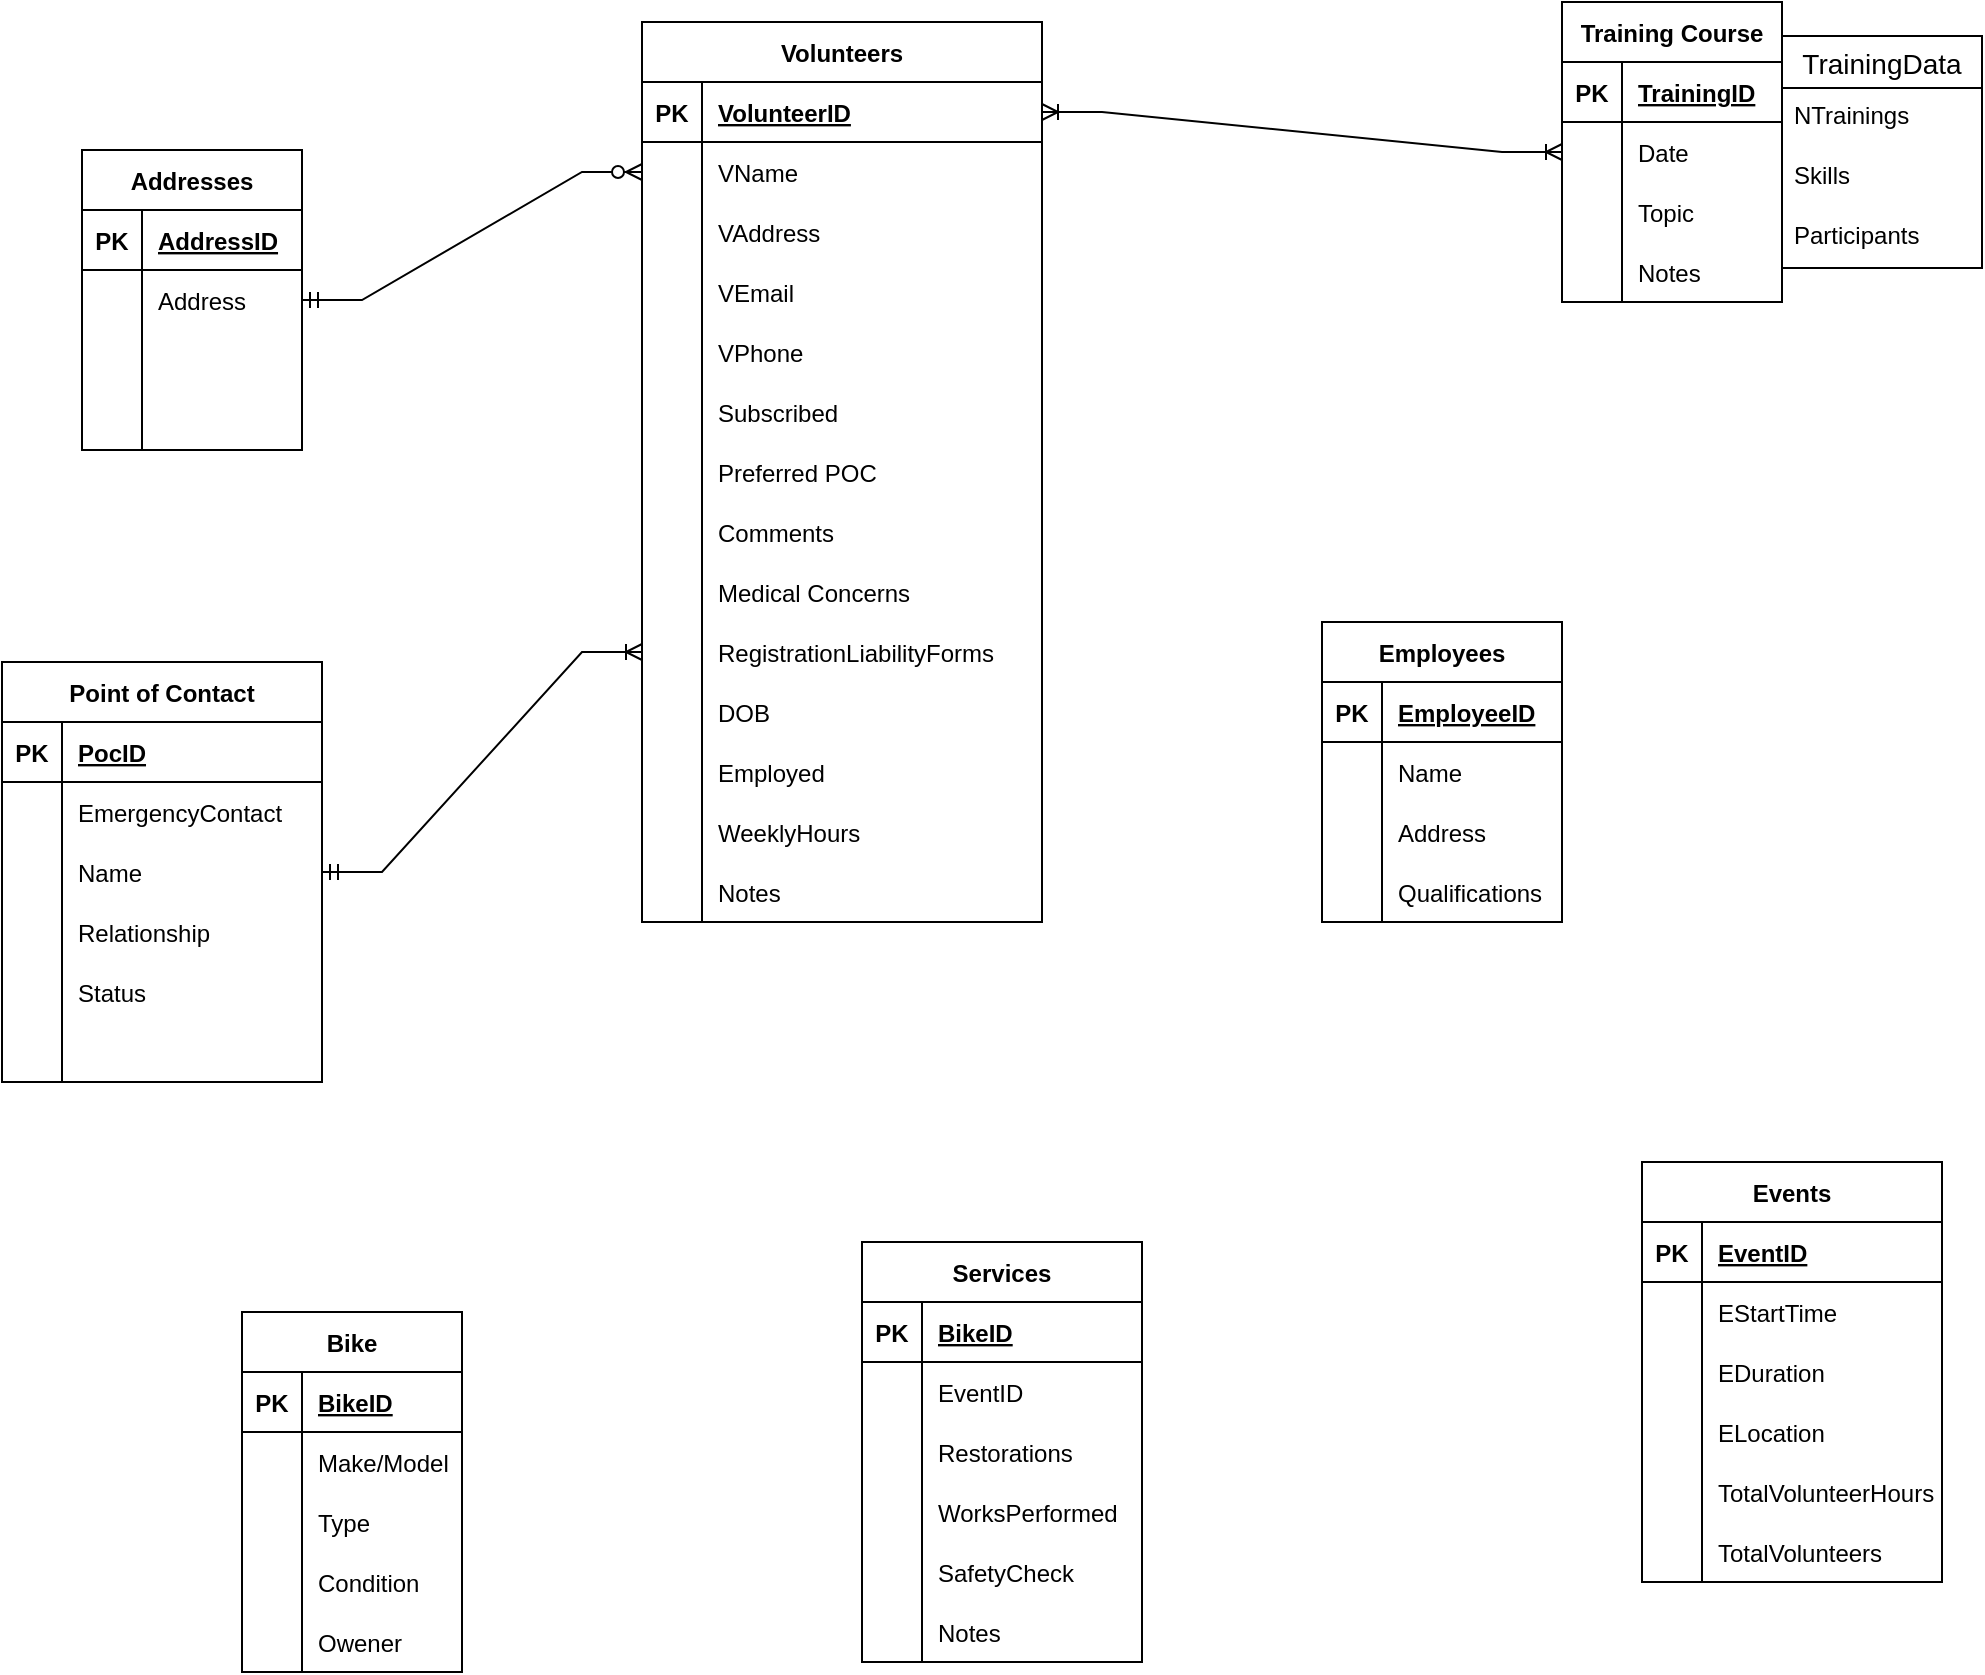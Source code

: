 <mxfile version="20.5.1" type="github">
  <diagram id="R2lEEEUBdFMjLlhIrx00" name="Page-1">
    <mxGraphModel dx="2814" dy="896" grid="1" gridSize="10" guides="1" tooltips="1" connect="1" arrows="1" fold="1" page="1" pageScale="1" pageWidth="850" pageHeight="1100" math="0" shadow="0" extFonts="Permanent Marker^https://fonts.googleapis.com/css?family=Permanent+Marker">
      <root>
        <mxCell id="0" />
        <mxCell id="1" parent="0" />
        <mxCell id="sdIu-sxOdDXUq9olR3zV-1" value="Volunteers" style="shape=table;startSize=30;container=1;collapsible=1;childLayout=tableLayout;fixedRows=1;rowLines=0;fontStyle=1;align=center;resizeLast=1;" vertex="1" parent="1">
          <mxGeometry x="-590" y="110" width="200" height="450" as="geometry" />
        </mxCell>
        <mxCell id="sdIu-sxOdDXUq9olR3zV-2" value="" style="shape=tableRow;horizontal=0;startSize=0;swimlaneHead=0;swimlaneBody=0;fillColor=none;collapsible=0;dropTarget=0;points=[[0,0.5],[1,0.5]];portConstraint=eastwest;top=0;left=0;right=0;bottom=1;" vertex="1" parent="sdIu-sxOdDXUq9olR3zV-1">
          <mxGeometry y="30" width="200" height="30" as="geometry" />
        </mxCell>
        <mxCell id="sdIu-sxOdDXUq9olR3zV-3" value="PK" style="shape=partialRectangle;connectable=0;fillColor=none;top=0;left=0;bottom=0;right=0;fontStyle=1;overflow=hidden;" vertex="1" parent="sdIu-sxOdDXUq9olR3zV-2">
          <mxGeometry width="30" height="30" as="geometry">
            <mxRectangle width="30" height="30" as="alternateBounds" />
          </mxGeometry>
        </mxCell>
        <mxCell id="sdIu-sxOdDXUq9olR3zV-4" value="VolunteerID" style="shape=partialRectangle;connectable=0;fillColor=none;top=0;left=0;bottom=0;right=0;align=left;spacingLeft=6;fontStyle=5;overflow=hidden;" vertex="1" parent="sdIu-sxOdDXUq9olR3zV-2">
          <mxGeometry x="30" width="170" height="30" as="geometry">
            <mxRectangle width="170" height="30" as="alternateBounds" />
          </mxGeometry>
        </mxCell>
        <mxCell id="sdIu-sxOdDXUq9olR3zV-5" value="" style="shape=tableRow;horizontal=0;startSize=0;swimlaneHead=0;swimlaneBody=0;fillColor=none;collapsible=0;dropTarget=0;points=[[0,0.5],[1,0.5]];portConstraint=eastwest;top=0;left=0;right=0;bottom=0;" vertex="1" parent="sdIu-sxOdDXUq9olR3zV-1">
          <mxGeometry y="60" width="200" height="30" as="geometry" />
        </mxCell>
        <mxCell id="sdIu-sxOdDXUq9olR3zV-6" value="" style="shape=partialRectangle;connectable=0;fillColor=none;top=0;left=0;bottom=0;right=0;editable=1;overflow=hidden;" vertex="1" parent="sdIu-sxOdDXUq9olR3zV-5">
          <mxGeometry width="30" height="30" as="geometry">
            <mxRectangle width="30" height="30" as="alternateBounds" />
          </mxGeometry>
        </mxCell>
        <mxCell id="sdIu-sxOdDXUq9olR3zV-7" value="VName" style="shape=partialRectangle;connectable=0;fillColor=none;top=0;left=0;bottom=0;right=0;align=left;spacingLeft=6;overflow=hidden;" vertex="1" parent="sdIu-sxOdDXUq9olR3zV-5">
          <mxGeometry x="30" width="170" height="30" as="geometry">
            <mxRectangle width="170" height="30" as="alternateBounds" />
          </mxGeometry>
        </mxCell>
        <mxCell id="sdIu-sxOdDXUq9olR3zV-8" value="" style="shape=tableRow;horizontal=0;startSize=0;swimlaneHead=0;swimlaneBody=0;fillColor=none;collapsible=0;dropTarget=0;points=[[0,0.5],[1,0.5]];portConstraint=eastwest;top=0;left=0;right=0;bottom=0;" vertex="1" parent="sdIu-sxOdDXUq9olR3zV-1">
          <mxGeometry y="90" width="200" height="30" as="geometry" />
        </mxCell>
        <mxCell id="sdIu-sxOdDXUq9olR3zV-9" value="" style="shape=partialRectangle;connectable=0;fillColor=none;top=0;left=0;bottom=0;right=0;editable=1;overflow=hidden;" vertex="1" parent="sdIu-sxOdDXUq9olR3zV-8">
          <mxGeometry width="30" height="30" as="geometry">
            <mxRectangle width="30" height="30" as="alternateBounds" />
          </mxGeometry>
        </mxCell>
        <mxCell id="sdIu-sxOdDXUq9olR3zV-10" value="VAddress" style="shape=partialRectangle;connectable=0;fillColor=none;top=0;left=0;bottom=0;right=0;align=left;spacingLeft=6;overflow=hidden;" vertex="1" parent="sdIu-sxOdDXUq9olR3zV-8">
          <mxGeometry x="30" width="170" height="30" as="geometry">
            <mxRectangle width="170" height="30" as="alternateBounds" />
          </mxGeometry>
        </mxCell>
        <mxCell id="sdIu-sxOdDXUq9olR3zV-11" value="" style="shape=tableRow;horizontal=0;startSize=0;swimlaneHead=0;swimlaneBody=0;fillColor=none;collapsible=0;dropTarget=0;points=[[0,0.5],[1,0.5]];portConstraint=eastwest;top=0;left=0;right=0;bottom=0;" vertex="1" parent="sdIu-sxOdDXUq9olR3zV-1">
          <mxGeometry y="120" width="200" height="30" as="geometry" />
        </mxCell>
        <mxCell id="sdIu-sxOdDXUq9olR3zV-12" value="" style="shape=partialRectangle;connectable=0;fillColor=none;top=0;left=0;bottom=0;right=0;editable=1;overflow=hidden;" vertex="1" parent="sdIu-sxOdDXUq9olR3zV-11">
          <mxGeometry width="30" height="30" as="geometry">
            <mxRectangle width="30" height="30" as="alternateBounds" />
          </mxGeometry>
        </mxCell>
        <mxCell id="sdIu-sxOdDXUq9olR3zV-13" value="VEmail" style="shape=partialRectangle;connectable=0;fillColor=none;top=0;left=0;bottom=0;right=0;align=left;spacingLeft=6;overflow=hidden;" vertex="1" parent="sdIu-sxOdDXUq9olR3zV-11">
          <mxGeometry x="30" width="170" height="30" as="geometry">
            <mxRectangle width="170" height="30" as="alternateBounds" />
          </mxGeometry>
        </mxCell>
        <mxCell id="sdIu-sxOdDXUq9olR3zV-14" value="" style="shape=tableRow;horizontal=0;startSize=0;swimlaneHead=0;swimlaneBody=0;fillColor=none;collapsible=0;dropTarget=0;points=[[0,0.5],[1,0.5]];portConstraint=eastwest;top=0;left=0;right=0;bottom=0;" vertex="1" parent="sdIu-sxOdDXUq9olR3zV-1">
          <mxGeometry y="150" width="200" height="30" as="geometry" />
        </mxCell>
        <mxCell id="sdIu-sxOdDXUq9olR3zV-15" value="" style="shape=partialRectangle;connectable=0;fillColor=none;top=0;left=0;bottom=0;right=0;editable=1;overflow=hidden;" vertex="1" parent="sdIu-sxOdDXUq9olR3zV-14">
          <mxGeometry width="30" height="30" as="geometry">
            <mxRectangle width="30" height="30" as="alternateBounds" />
          </mxGeometry>
        </mxCell>
        <mxCell id="sdIu-sxOdDXUq9olR3zV-16" value="VPhone" style="shape=partialRectangle;connectable=0;fillColor=none;top=0;left=0;bottom=0;right=0;align=left;spacingLeft=6;overflow=hidden;" vertex="1" parent="sdIu-sxOdDXUq9olR3zV-14">
          <mxGeometry x="30" width="170" height="30" as="geometry">
            <mxRectangle width="170" height="30" as="alternateBounds" />
          </mxGeometry>
        </mxCell>
        <mxCell id="sdIu-sxOdDXUq9olR3zV-17" value="" style="shape=tableRow;horizontal=0;startSize=0;swimlaneHead=0;swimlaneBody=0;fillColor=none;collapsible=0;dropTarget=0;points=[[0,0.5],[1,0.5]];portConstraint=eastwest;top=0;left=0;right=0;bottom=0;" vertex="1" parent="sdIu-sxOdDXUq9olR3zV-1">
          <mxGeometry y="180" width="200" height="30" as="geometry" />
        </mxCell>
        <mxCell id="sdIu-sxOdDXUq9olR3zV-18" value="" style="shape=partialRectangle;connectable=0;fillColor=none;top=0;left=0;bottom=0;right=0;editable=1;overflow=hidden;" vertex="1" parent="sdIu-sxOdDXUq9olR3zV-17">
          <mxGeometry width="30" height="30" as="geometry">
            <mxRectangle width="30" height="30" as="alternateBounds" />
          </mxGeometry>
        </mxCell>
        <mxCell id="sdIu-sxOdDXUq9olR3zV-19" value="Subscribed" style="shape=partialRectangle;connectable=0;fillColor=none;top=0;left=0;bottom=0;right=0;align=left;spacingLeft=6;overflow=hidden;" vertex="1" parent="sdIu-sxOdDXUq9olR3zV-17">
          <mxGeometry x="30" width="170" height="30" as="geometry">
            <mxRectangle width="170" height="30" as="alternateBounds" />
          </mxGeometry>
        </mxCell>
        <mxCell id="sdIu-sxOdDXUq9olR3zV-20" value="" style="shape=tableRow;horizontal=0;startSize=0;swimlaneHead=0;swimlaneBody=0;fillColor=none;collapsible=0;dropTarget=0;points=[[0,0.5],[1,0.5]];portConstraint=eastwest;top=0;left=0;right=0;bottom=0;" vertex="1" parent="sdIu-sxOdDXUq9olR3zV-1">
          <mxGeometry y="210" width="200" height="30" as="geometry" />
        </mxCell>
        <mxCell id="sdIu-sxOdDXUq9olR3zV-21" value="" style="shape=partialRectangle;connectable=0;fillColor=none;top=0;left=0;bottom=0;right=0;editable=1;overflow=hidden;" vertex="1" parent="sdIu-sxOdDXUq9olR3zV-20">
          <mxGeometry width="30" height="30" as="geometry">
            <mxRectangle width="30" height="30" as="alternateBounds" />
          </mxGeometry>
        </mxCell>
        <mxCell id="sdIu-sxOdDXUq9olR3zV-22" value="Preferred POC" style="shape=partialRectangle;connectable=0;fillColor=none;top=0;left=0;bottom=0;right=0;align=left;spacingLeft=6;overflow=hidden;" vertex="1" parent="sdIu-sxOdDXUq9olR3zV-20">
          <mxGeometry x="30" width="170" height="30" as="geometry">
            <mxRectangle width="170" height="30" as="alternateBounds" />
          </mxGeometry>
        </mxCell>
        <mxCell id="sdIu-sxOdDXUq9olR3zV-23" value="" style="shape=tableRow;horizontal=0;startSize=0;swimlaneHead=0;swimlaneBody=0;fillColor=none;collapsible=0;dropTarget=0;points=[[0,0.5],[1,0.5]];portConstraint=eastwest;top=0;left=0;right=0;bottom=0;" vertex="1" parent="sdIu-sxOdDXUq9olR3zV-1">
          <mxGeometry y="240" width="200" height="30" as="geometry" />
        </mxCell>
        <mxCell id="sdIu-sxOdDXUq9olR3zV-24" value="" style="shape=partialRectangle;connectable=0;fillColor=none;top=0;left=0;bottom=0;right=0;editable=1;overflow=hidden;" vertex="1" parent="sdIu-sxOdDXUq9olR3zV-23">
          <mxGeometry width="30" height="30" as="geometry">
            <mxRectangle width="30" height="30" as="alternateBounds" />
          </mxGeometry>
        </mxCell>
        <mxCell id="sdIu-sxOdDXUq9olR3zV-25" value="Comments" style="shape=partialRectangle;connectable=0;fillColor=none;top=0;left=0;bottom=0;right=0;align=left;spacingLeft=6;overflow=hidden;" vertex="1" parent="sdIu-sxOdDXUq9olR3zV-23">
          <mxGeometry x="30" width="170" height="30" as="geometry">
            <mxRectangle width="170" height="30" as="alternateBounds" />
          </mxGeometry>
        </mxCell>
        <mxCell id="sdIu-sxOdDXUq9olR3zV-26" value="" style="shape=tableRow;horizontal=0;startSize=0;swimlaneHead=0;swimlaneBody=0;fillColor=none;collapsible=0;dropTarget=0;points=[[0,0.5],[1,0.5]];portConstraint=eastwest;top=0;left=0;right=0;bottom=0;" vertex="1" parent="sdIu-sxOdDXUq9olR3zV-1">
          <mxGeometry y="270" width="200" height="30" as="geometry" />
        </mxCell>
        <mxCell id="sdIu-sxOdDXUq9olR3zV-27" value="" style="shape=partialRectangle;connectable=0;fillColor=none;top=0;left=0;bottom=0;right=0;editable=1;overflow=hidden;" vertex="1" parent="sdIu-sxOdDXUq9olR3zV-26">
          <mxGeometry width="30" height="30" as="geometry">
            <mxRectangle width="30" height="30" as="alternateBounds" />
          </mxGeometry>
        </mxCell>
        <mxCell id="sdIu-sxOdDXUq9olR3zV-28" value="Medical Concerns " style="shape=partialRectangle;connectable=0;fillColor=none;top=0;left=0;bottom=0;right=0;align=left;spacingLeft=6;overflow=hidden;" vertex="1" parent="sdIu-sxOdDXUq9olR3zV-26">
          <mxGeometry x="30" width="170" height="30" as="geometry">
            <mxRectangle width="170" height="30" as="alternateBounds" />
          </mxGeometry>
        </mxCell>
        <mxCell id="sdIu-sxOdDXUq9olR3zV-29" value="" style="shape=tableRow;horizontal=0;startSize=0;swimlaneHead=0;swimlaneBody=0;fillColor=none;collapsible=0;dropTarget=0;points=[[0,0.5],[1,0.5]];portConstraint=eastwest;top=0;left=0;right=0;bottom=0;" vertex="1" parent="sdIu-sxOdDXUq9olR3zV-1">
          <mxGeometry y="300" width="200" height="30" as="geometry" />
        </mxCell>
        <mxCell id="sdIu-sxOdDXUq9olR3zV-30" value="" style="shape=partialRectangle;connectable=0;fillColor=none;top=0;left=0;bottom=0;right=0;editable=1;overflow=hidden;" vertex="1" parent="sdIu-sxOdDXUq9olR3zV-29">
          <mxGeometry width="30" height="30" as="geometry">
            <mxRectangle width="30" height="30" as="alternateBounds" />
          </mxGeometry>
        </mxCell>
        <mxCell id="sdIu-sxOdDXUq9olR3zV-31" value="RegistrationLiabilityForms " style="shape=partialRectangle;connectable=0;fillColor=none;top=0;left=0;bottom=0;right=0;align=left;spacingLeft=6;overflow=hidden;" vertex="1" parent="sdIu-sxOdDXUq9olR3zV-29">
          <mxGeometry x="30" width="170" height="30" as="geometry">
            <mxRectangle width="170" height="30" as="alternateBounds" />
          </mxGeometry>
        </mxCell>
        <mxCell id="sdIu-sxOdDXUq9olR3zV-32" value="" style="shape=tableRow;horizontal=0;startSize=0;swimlaneHead=0;swimlaneBody=0;fillColor=none;collapsible=0;dropTarget=0;points=[[0,0.5],[1,0.5]];portConstraint=eastwest;top=0;left=0;right=0;bottom=0;" vertex="1" parent="sdIu-sxOdDXUq9olR3zV-1">
          <mxGeometry y="330" width="200" height="30" as="geometry" />
        </mxCell>
        <mxCell id="sdIu-sxOdDXUq9olR3zV-33" value="" style="shape=partialRectangle;connectable=0;fillColor=none;top=0;left=0;bottom=0;right=0;editable=1;overflow=hidden;" vertex="1" parent="sdIu-sxOdDXUq9olR3zV-32">
          <mxGeometry width="30" height="30" as="geometry">
            <mxRectangle width="30" height="30" as="alternateBounds" />
          </mxGeometry>
        </mxCell>
        <mxCell id="sdIu-sxOdDXUq9olR3zV-34" value="DOB " style="shape=partialRectangle;connectable=0;fillColor=none;top=0;left=0;bottom=0;right=0;align=left;spacingLeft=6;overflow=hidden;" vertex="1" parent="sdIu-sxOdDXUq9olR3zV-32">
          <mxGeometry x="30" width="170" height="30" as="geometry">
            <mxRectangle width="170" height="30" as="alternateBounds" />
          </mxGeometry>
        </mxCell>
        <mxCell id="sdIu-sxOdDXUq9olR3zV-35" value="" style="shape=tableRow;horizontal=0;startSize=0;swimlaneHead=0;swimlaneBody=0;fillColor=none;collapsible=0;dropTarget=0;points=[[0,0.5],[1,0.5]];portConstraint=eastwest;top=0;left=0;right=0;bottom=0;" vertex="1" parent="sdIu-sxOdDXUq9olR3zV-1">
          <mxGeometry y="360" width="200" height="30" as="geometry" />
        </mxCell>
        <mxCell id="sdIu-sxOdDXUq9olR3zV-36" value="" style="shape=partialRectangle;connectable=0;fillColor=none;top=0;left=0;bottom=0;right=0;editable=1;overflow=hidden;" vertex="1" parent="sdIu-sxOdDXUq9olR3zV-35">
          <mxGeometry width="30" height="30" as="geometry">
            <mxRectangle width="30" height="30" as="alternateBounds" />
          </mxGeometry>
        </mxCell>
        <mxCell id="sdIu-sxOdDXUq9olR3zV-37" value="Employed" style="shape=partialRectangle;connectable=0;fillColor=none;top=0;left=0;bottom=0;right=0;align=left;spacingLeft=6;overflow=hidden;" vertex="1" parent="sdIu-sxOdDXUq9olR3zV-35">
          <mxGeometry x="30" width="170" height="30" as="geometry">
            <mxRectangle width="170" height="30" as="alternateBounds" />
          </mxGeometry>
        </mxCell>
        <mxCell id="sdIu-sxOdDXUq9olR3zV-38" value="" style="shape=tableRow;horizontal=0;startSize=0;swimlaneHead=0;swimlaneBody=0;fillColor=none;collapsible=0;dropTarget=0;points=[[0,0.5],[1,0.5]];portConstraint=eastwest;top=0;left=0;right=0;bottom=0;" vertex="1" parent="sdIu-sxOdDXUq9olR3zV-1">
          <mxGeometry y="390" width="200" height="30" as="geometry" />
        </mxCell>
        <mxCell id="sdIu-sxOdDXUq9olR3zV-39" value="" style="shape=partialRectangle;connectable=0;fillColor=none;top=0;left=0;bottom=0;right=0;editable=1;overflow=hidden;" vertex="1" parent="sdIu-sxOdDXUq9olR3zV-38">
          <mxGeometry width="30" height="30" as="geometry">
            <mxRectangle width="30" height="30" as="alternateBounds" />
          </mxGeometry>
        </mxCell>
        <mxCell id="sdIu-sxOdDXUq9olR3zV-40" value="WeeklyHours" style="shape=partialRectangle;connectable=0;fillColor=none;top=0;left=0;bottom=0;right=0;align=left;spacingLeft=6;overflow=hidden;" vertex="1" parent="sdIu-sxOdDXUq9olR3zV-38">
          <mxGeometry x="30" width="170" height="30" as="geometry">
            <mxRectangle width="170" height="30" as="alternateBounds" />
          </mxGeometry>
        </mxCell>
        <mxCell id="sdIu-sxOdDXUq9olR3zV-167" value="" style="shape=tableRow;horizontal=0;startSize=0;swimlaneHead=0;swimlaneBody=0;fillColor=none;collapsible=0;dropTarget=0;points=[[0,0.5],[1,0.5]];portConstraint=eastwest;top=0;left=0;right=0;bottom=0;" vertex="1" parent="sdIu-sxOdDXUq9olR3zV-1">
          <mxGeometry y="420" width="200" height="30" as="geometry" />
        </mxCell>
        <mxCell id="sdIu-sxOdDXUq9olR3zV-168" value="" style="shape=partialRectangle;connectable=0;fillColor=none;top=0;left=0;bottom=0;right=0;editable=1;overflow=hidden;" vertex="1" parent="sdIu-sxOdDXUq9olR3zV-167">
          <mxGeometry width="30" height="30" as="geometry">
            <mxRectangle width="30" height="30" as="alternateBounds" />
          </mxGeometry>
        </mxCell>
        <mxCell id="sdIu-sxOdDXUq9olR3zV-169" value="Notes" style="shape=partialRectangle;connectable=0;fillColor=none;top=0;left=0;bottom=0;right=0;align=left;spacingLeft=6;overflow=hidden;" vertex="1" parent="sdIu-sxOdDXUq9olR3zV-167">
          <mxGeometry x="30" width="170" height="30" as="geometry">
            <mxRectangle width="170" height="30" as="alternateBounds" />
          </mxGeometry>
        </mxCell>
        <mxCell id="sdIu-sxOdDXUq9olR3zV-41" value="Point of Contact" style="shape=table;startSize=30;container=1;collapsible=1;childLayout=tableLayout;fixedRows=1;rowLines=0;fontStyle=1;align=center;resizeLast=1;" vertex="1" parent="1">
          <mxGeometry x="-910" y="430" width="160" height="210" as="geometry" />
        </mxCell>
        <mxCell id="sdIu-sxOdDXUq9olR3zV-42" value="" style="shape=tableRow;horizontal=0;startSize=0;swimlaneHead=0;swimlaneBody=0;fillColor=none;collapsible=0;dropTarget=0;points=[[0,0.5],[1,0.5]];portConstraint=eastwest;top=0;left=0;right=0;bottom=1;" vertex="1" parent="sdIu-sxOdDXUq9olR3zV-41">
          <mxGeometry y="30" width="160" height="30" as="geometry" />
        </mxCell>
        <mxCell id="sdIu-sxOdDXUq9olR3zV-43" value="PK" style="shape=partialRectangle;connectable=0;fillColor=none;top=0;left=0;bottom=0;right=0;fontStyle=1;overflow=hidden;" vertex="1" parent="sdIu-sxOdDXUq9olR3zV-42">
          <mxGeometry width="30" height="30" as="geometry">
            <mxRectangle width="30" height="30" as="alternateBounds" />
          </mxGeometry>
        </mxCell>
        <mxCell id="sdIu-sxOdDXUq9olR3zV-44" value="PocID" style="shape=partialRectangle;connectable=0;fillColor=none;top=0;left=0;bottom=0;right=0;align=left;spacingLeft=6;fontStyle=5;overflow=hidden;" vertex="1" parent="sdIu-sxOdDXUq9olR3zV-42">
          <mxGeometry x="30" width="130" height="30" as="geometry">
            <mxRectangle width="130" height="30" as="alternateBounds" />
          </mxGeometry>
        </mxCell>
        <mxCell id="sdIu-sxOdDXUq9olR3zV-45" value="" style="shape=tableRow;horizontal=0;startSize=0;swimlaneHead=0;swimlaneBody=0;fillColor=none;collapsible=0;dropTarget=0;points=[[0,0.5],[1,0.5]];portConstraint=eastwest;top=0;left=0;right=0;bottom=0;" vertex="1" parent="sdIu-sxOdDXUq9olR3zV-41">
          <mxGeometry y="60" width="160" height="30" as="geometry" />
        </mxCell>
        <mxCell id="sdIu-sxOdDXUq9olR3zV-46" value="" style="shape=partialRectangle;connectable=0;fillColor=none;top=0;left=0;bottom=0;right=0;editable=1;overflow=hidden;" vertex="1" parent="sdIu-sxOdDXUq9olR3zV-45">
          <mxGeometry width="30" height="30" as="geometry">
            <mxRectangle width="30" height="30" as="alternateBounds" />
          </mxGeometry>
        </mxCell>
        <mxCell id="sdIu-sxOdDXUq9olR3zV-47" value="EmergencyContact" style="shape=partialRectangle;connectable=0;fillColor=none;top=0;left=0;bottom=0;right=0;align=left;spacingLeft=6;overflow=hidden;" vertex="1" parent="sdIu-sxOdDXUq9olR3zV-45">
          <mxGeometry x="30" width="130" height="30" as="geometry">
            <mxRectangle width="130" height="30" as="alternateBounds" />
          </mxGeometry>
        </mxCell>
        <mxCell id="sdIu-sxOdDXUq9olR3zV-48" value="" style="shape=tableRow;horizontal=0;startSize=0;swimlaneHead=0;swimlaneBody=0;fillColor=none;collapsible=0;dropTarget=0;points=[[0,0.5],[1,0.5]];portConstraint=eastwest;top=0;left=0;right=0;bottom=0;" vertex="1" parent="sdIu-sxOdDXUq9olR3zV-41">
          <mxGeometry y="90" width="160" height="30" as="geometry" />
        </mxCell>
        <mxCell id="sdIu-sxOdDXUq9olR3zV-49" value="" style="shape=partialRectangle;connectable=0;fillColor=none;top=0;left=0;bottom=0;right=0;editable=1;overflow=hidden;" vertex="1" parent="sdIu-sxOdDXUq9olR3zV-48">
          <mxGeometry width="30" height="30" as="geometry">
            <mxRectangle width="30" height="30" as="alternateBounds" />
          </mxGeometry>
        </mxCell>
        <mxCell id="sdIu-sxOdDXUq9olR3zV-50" value="Name" style="shape=partialRectangle;connectable=0;fillColor=none;top=0;left=0;bottom=0;right=0;align=left;spacingLeft=6;overflow=hidden;" vertex="1" parent="sdIu-sxOdDXUq9olR3zV-48">
          <mxGeometry x="30" width="130" height="30" as="geometry">
            <mxRectangle width="130" height="30" as="alternateBounds" />
          </mxGeometry>
        </mxCell>
        <mxCell id="sdIu-sxOdDXUq9olR3zV-51" value="" style="shape=tableRow;horizontal=0;startSize=0;swimlaneHead=0;swimlaneBody=0;fillColor=none;collapsible=0;dropTarget=0;points=[[0,0.5],[1,0.5]];portConstraint=eastwest;top=0;left=0;right=0;bottom=0;" vertex="1" parent="sdIu-sxOdDXUq9olR3zV-41">
          <mxGeometry y="120" width="160" height="30" as="geometry" />
        </mxCell>
        <mxCell id="sdIu-sxOdDXUq9olR3zV-52" value="" style="shape=partialRectangle;connectable=0;fillColor=none;top=0;left=0;bottom=0;right=0;editable=1;overflow=hidden;" vertex="1" parent="sdIu-sxOdDXUq9olR3zV-51">
          <mxGeometry width="30" height="30" as="geometry">
            <mxRectangle width="30" height="30" as="alternateBounds" />
          </mxGeometry>
        </mxCell>
        <mxCell id="sdIu-sxOdDXUq9olR3zV-53" value="Relationship" style="shape=partialRectangle;connectable=0;fillColor=none;top=0;left=0;bottom=0;right=0;align=left;spacingLeft=6;overflow=hidden;" vertex="1" parent="sdIu-sxOdDXUq9olR3zV-51">
          <mxGeometry x="30" width="130" height="30" as="geometry">
            <mxRectangle width="130" height="30" as="alternateBounds" />
          </mxGeometry>
        </mxCell>
        <mxCell id="sdIu-sxOdDXUq9olR3zV-54" value="" style="shape=tableRow;horizontal=0;startSize=0;swimlaneHead=0;swimlaneBody=0;fillColor=none;collapsible=0;dropTarget=0;points=[[0,0.5],[1,0.5]];portConstraint=eastwest;top=0;left=0;right=0;bottom=0;" vertex="1" parent="sdIu-sxOdDXUq9olR3zV-41">
          <mxGeometry y="150" width="160" height="30" as="geometry" />
        </mxCell>
        <mxCell id="sdIu-sxOdDXUq9olR3zV-55" value="" style="shape=partialRectangle;connectable=0;fillColor=none;top=0;left=0;bottom=0;right=0;editable=1;overflow=hidden;" vertex="1" parent="sdIu-sxOdDXUq9olR3zV-54">
          <mxGeometry width="30" height="30" as="geometry">
            <mxRectangle width="30" height="30" as="alternateBounds" />
          </mxGeometry>
        </mxCell>
        <mxCell id="sdIu-sxOdDXUq9olR3zV-56" value="Status" style="shape=partialRectangle;connectable=0;fillColor=none;top=0;left=0;bottom=0;right=0;align=left;spacingLeft=6;overflow=hidden;" vertex="1" parent="sdIu-sxOdDXUq9olR3zV-54">
          <mxGeometry x="30" width="130" height="30" as="geometry">
            <mxRectangle width="130" height="30" as="alternateBounds" />
          </mxGeometry>
        </mxCell>
        <mxCell id="sdIu-sxOdDXUq9olR3zV-57" value="" style="shape=tableRow;horizontal=0;startSize=0;swimlaneHead=0;swimlaneBody=0;fillColor=none;collapsible=0;dropTarget=0;points=[[0,0.5],[1,0.5]];portConstraint=eastwest;top=0;left=0;right=0;bottom=0;" vertex="1" parent="sdIu-sxOdDXUq9olR3zV-41">
          <mxGeometry y="180" width="160" height="30" as="geometry" />
        </mxCell>
        <mxCell id="sdIu-sxOdDXUq9olR3zV-58" value="" style="shape=partialRectangle;connectable=0;fillColor=none;top=0;left=0;bottom=0;right=0;editable=1;overflow=hidden;" vertex="1" parent="sdIu-sxOdDXUq9olR3zV-57">
          <mxGeometry width="30" height="30" as="geometry">
            <mxRectangle width="30" height="30" as="alternateBounds" />
          </mxGeometry>
        </mxCell>
        <mxCell id="sdIu-sxOdDXUq9olR3zV-59" value="" style="shape=partialRectangle;connectable=0;fillColor=none;top=0;left=0;bottom=0;right=0;align=left;spacingLeft=6;overflow=hidden;" vertex="1" parent="sdIu-sxOdDXUq9olR3zV-57">
          <mxGeometry x="30" width="130" height="30" as="geometry">
            <mxRectangle width="130" height="30" as="alternateBounds" />
          </mxGeometry>
        </mxCell>
        <mxCell id="sdIu-sxOdDXUq9olR3zV-60" value="Training Course" style="shape=table;startSize=30;container=1;collapsible=1;childLayout=tableLayout;fixedRows=1;rowLines=0;fontStyle=1;align=center;resizeLast=1;" vertex="1" parent="1">
          <mxGeometry x="-130" y="100" width="110" height="150" as="geometry" />
        </mxCell>
        <mxCell id="sdIu-sxOdDXUq9olR3zV-61" value="" style="shape=tableRow;horizontal=0;startSize=0;swimlaneHead=0;swimlaneBody=0;fillColor=none;collapsible=0;dropTarget=0;points=[[0,0.5],[1,0.5]];portConstraint=eastwest;top=0;left=0;right=0;bottom=1;" vertex="1" parent="sdIu-sxOdDXUq9olR3zV-60">
          <mxGeometry y="30" width="110" height="30" as="geometry" />
        </mxCell>
        <mxCell id="sdIu-sxOdDXUq9olR3zV-62" value="PK" style="shape=partialRectangle;connectable=0;fillColor=none;top=0;left=0;bottom=0;right=0;fontStyle=1;overflow=hidden;" vertex="1" parent="sdIu-sxOdDXUq9olR3zV-61">
          <mxGeometry width="30" height="30" as="geometry">
            <mxRectangle width="30" height="30" as="alternateBounds" />
          </mxGeometry>
        </mxCell>
        <mxCell id="sdIu-sxOdDXUq9olR3zV-63" value="TrainingID" style="shape=partialRectangle;connectable=0;fillColor=none;top=0;left=0;bottom=0;right=0;align=left;spacingLeft=6;fontStyle=5;overflow=hidden;" vertex="1" parent="sdIu-sxOdDXUq9olR3zV-61">
          <mxGeometry x="30" width="80" height="30" as="geometry">
            <mxRectangle width="80" height="30" as="alternateBounds" />
          </mxGeometry>
        </mxCell>
        <mxCell id="sdIu-sxOdDXUq9olR3zV-64" value="" style="shape=tableRow;horizontal=0;startSize=0;swimlaneHead=0;swimlaneBody=0;fillColor=none;collapsible=0;dropTarget=0;points=[[0,0.5],[1,0.5]];portConstraint=eastwest;top=0;left=0;right=0;bottom=0;" vertex="1" parent="sdIu-sxOdDXUq9olR3zV-60">
          <mxGeometry y="60" width="110" height="30" as="geometry" />
        </mxCell>
        <mxCell id="sdIu-sxOdDXUq9olR3zV-65" value="" style="shape=partialRectangle;connectable=0;fillColor=none;top=0;left=0;bottom=0;right=0;editable=1;overflow=hidden;" vertex="1" parent="sdIu-sxOdDXUq9olR3zV-64">
          <mxGeometry width="30" height="30" as="geometry">
            <mxRectangle width="30" height="30" as="alternateBounds" />
          </mxGeometry>
        </mxCell>
        <mxCell id="sdIu-sxOdDXUq9olR3zV-66" value="Date" style="shape=partialRectangle;connectable=0;fillColor=none;top=0;left=0;bottom=0;right=0;align=left;spacingLeft=6;overflow=hidden;" vertex="1" parent="sdIu-sxOdDXUq9olR3zV-64">
          <mxGeometry x="30" width="80" height="30" as="geometry">
            <mxRectangle width="80" height="30" as="alternateBounds" />
          </mxGeometry>
        </mxCell>
        <mxCell id="sdIu-sxOdDXUq9olR3zV-67" value="" style="shape=tableRow;horizontal=0;startSize=0;swimlaneHead=0;swimlaneBody=0;fillColor=none;collapsible=0;dropTarget=0;points=[[0,0.5],[1,0.5]];portConstraint=eastwest;top=0;left=0;right=0;bottom=0;" vertex="1" parent="sdIu-sxOdDXUq9olR3zV-60">
          <mxGeometry y="90" width="110" height="30" as="geometry" />
        </mxCell>
        <mxCell id="sdIu-sxOdDXUq9olR3zV-68" value="" style="shape=partialRectangle;connectable=0;fillColor=none;top=0;left=0;bottom=0;right=0;editable=1;overflow=hidden;" vertex="1" parent="sdIu-sxOdDXUq9olR3zV-67">
          <mxGeometry width="30" height="30" as="geometry">
            <mxRectangle width="30" height="30" as="alternateBounds" />
          </mxGeometry>
        </mxCell>
        <mxCell id="sdIu-sxOdDXUq9olR3zV-69" value="Topic" style="shape=partialRectangle;connectable=0;fillColor=none;top=0;left=0;bottom=0;right=0;align=left;spacingLeft=6;overflow=hidden;" vertex="1" parent="sdIu-sxOdDXUq9olR3zV-67">
          <mxGeometry x="30" width="80" height="30" as="geometry">
            <mxRectangle width="80" height="30" as="alternateBounds" />
          </mxGeometry>
        </mxCell>
        <mxCell id="sdIu-sxOdDXUq9olR3zV-70" value="" style="shape=tableRow;horizontal=0;startSize=0;swimlaneHead=0;swimlaneBody=0;fillColor=none;collapsible=0;dropTarget=0;points=[[0,0.5],[1,0.5]];portConstraint=eastwest;top=0;left=0;right=0;bottom=0;" vertex="1" parent="sdIu-sxOdDXUq9olR3zV-60">
          <mxGeometry y="120" width="110" height="30" as="geometry" />
        </mxCell>
        <mxCell id="sdIu-sxOdDXUq9olR3zV-71" value="" style="shape=partialRectangle;connectable=0;fillColor=none;top=0;left=0;bottom=0;right=0;editable=1;overflow=hidden;" vertex="1" parent="sdIu-sxOdDXUq9olR3zV-70">
          <mxGeometry width="30" height="30" as="geometry">
            <mxRectangle width="30" height="30" as="alternateBounds" />
          </mxGeometry>
        </mxCell>
        <mxCell id="sdIu-sxOdDXUq9olR3zV-72" value="Notes" style="shape=partialRectangle;connectable=0;fillColor=none;top=0;left=0;bottom=0;right=0;align=left;spacingLeft=6;overflow=hidden;" vertex="1" parent="sdIu-sxOdDXUq9olR3zV-70">
          <mxGeometry x="30" width="80" height="30" as="geometry">
            <mxRectangle width="80" height="30" as="alternateBounds" />
          </mxGeometry>
        </mxCell>
        <mxCell id="sdIu-sxOdDXUq9olR3zV-73" value="Employees" style="shape=table;startSize=30;container=1;collapsible=1;childLayout=tableLayout;fixedRows=1;rowLines=0;fontStyle=1;align=center;resizeLast=1;" vertex="1" parent="1">
          <mxGeometry x="-250" y="410" width="120" height="150" as="geometry" />
        </mxCell>
        <mxCell id="sdIu-sxOdDXUq9olR3zV-74" value="" style="shape=tableRow;horizontal=0;startSize=0;swimlaneHead=0;swimlaneBody=0;fillColor=none;collapsible=0;dropTarget=0;points=[[0,0.5],[1,0.5]];portConstraint=eastwest;top=0;left=0;right=0;bottom=1;" vertex="1" parent="sdIu-sxOdDXUq9olR3zV-73">
          <mxGeometry y="30" width="120" height="30" as="geometry" />
        </mxCell>
        <mxCell id="sdIu-sxOdDXUq9olR3zV-75" value="PK" style="shape=partialRectangle;connectable=0;fillColor=none;top=0;left=0;bottom=0;right=0;fontStyle=1;overflow=hidden;" vertex="1" parent="sdIu-sxOdDXUq9olR3zV-74">
          <mxGeometry width="30" height="30" as="geometry">
            <mxRectangle width="30" height="30" as="alternateBounds" />
          </mxGeometry>
        </mxCell>
        <mxCell id="sdIu-sxOdDXUq9olR3zV-76" value="EmployeeID" style="shape=partialRectangle;connectable=0;fillColor=none;top=0;left=0;bottom=0;right=0;align=left;spacingLeft=6;fontStyle=5;overflow=hidden;" vertex="1" parent="sdIu-sxOdDXUq9olR3zV-74">
          <mxGeometry x="30" width="90" height="30" as="geometry">
            <mxRectangle width="90" height="30" as="alternateBounds" />
          </mxGeometry>
        </mxCell>
        <mxCell id="sdIu-sxOdDXUq9olR3zV-77" value="" style="shape=tableRow;horizontal=0;startSize=0;swimlaneHead=0;swimlaneBody=0;fillColor=none;collapsible=0;dropTarget=0;points=[[0,0.5],[1,0.5]];portConstraint=eastwest;top=0;left=0;right=0;bottom=0;" vertex="1" parent="sdIu-sxOdDXUq9olR3zV-73">
          <mxGeometry y="60" width="120" height="30" as="geometry" />
        </mxCell>
        <mxCell id="sdIu-sxOdDXUq9olR3zV-78" value="" style="shape=partialRectangle;connectable=0;fillColor=none;top=0;left=0;bottom=0;right=0;editable=1;overflow=hidden;" vertex="1" parent="sdIu-sxOdDXUq9olR3zV-77">
          <mxGeometry width="30" height="30" as="geometry">
            <mxRectangle width="30" height="30" as="alternateBounds" />
          </mxGeometry>
        </mxCell>
        <mxCell id="sdIu-sxOdDXUq9olR3zV-79" value="Name   " style="shape=partialRectangle;connectable=0;fillColor=none;top=0;left=0;bottom=0;right=0;align=left;spacingLeft=6;overflow=hidden;" vertex="1" parent="sdIu-sxOdDXUq9olR3zV-77">
          <mxGeometry x="30" width="90" height="30" as="geometry">
            <mxRectangle width="90" height="30" as="alternateBounds" />
          </mxGeometry>
        </mxCell>
        <mxCell id="sdIu-sxOdDXUq9olR3zV-80" value="" style="shape=tableRow;horizontal=0;startSize=0;swimlaneHead=0;swimlaneBody=0;fillColor=none;collapsible=0;dropTarget=0;points=[[0,0.5],[1,0.5]];portConstraint=eastwest;top=0;left=0;right=0;bottom=0;" vertex="1" parent="sdIu-sxOdDXUq9olR3zV-73">
          <mxGeometry y="90" width="120" height="30" as="geometry" />
        </mxCell>
        <mxCell id="sdIu-sxOdDXUq9olR3zV-81" value="" style="shape=partialRectangle;connectable=0;fillColor=none;top=0;left=0;bottom=0;right=0;editable=1;overflow=hidden;" vertex="1" parent="sdIu-sxOdDXUq9olR3zV-80">
          <mxGeometry width="30" height="30" as="geometry">
            <mxRectangle width="30" height="30" as="alternateBounds" />
          </mxGeometry>
        </mxCell>
        <mxCell id="sdIu-sxOdDXUq9olR3zV-82" value="Address" style="shape=partialRectangle;connectable=0;fillColor=none;top=0;left=0;bottom=0;right=0;align=left;spacingLeft=6;overflow=hidden;" vertex="1" parent="sdIu-sxOdDXUq9olR3zV-80">
          <mxGeometry x="30" width="90" height="30" as="geometry">
            <mxRectangle width="90" height="30" as="alternateBounds" />
          </mxGeometry>
        </mxCell>
        <mxCell id="sdIu-sxOdDXUq9olR3zV-83" value="" style="shape=tableRow;horizontal=0;startSize=0;swimlaneHead=0;swimlaneBody=0;fillColor=none;collapsible=0;dropTarget=0;points=[[0,0.5],[1,0.5]];portConstraint=eastwest;top=0;left=0;right=0;bottom=0;" vertex="1" parent="sdIu-sxOdDXUq9olR3zV-73">
          <mxGeometry y="120" width="120" height="30" as="geometry" />
        </mxCell>
        <mxCell id="sdIu-sxOdDXUq9olR3zV-84" value="" style="shape=partialRectangle;connectable=0;fillColor=none;top=0;left=0;bottom=0;right=0;editable=1;overflow=hidden;" vertex="1" parent="sdIu-sxOdDXUq9olR3zV-83">
          <mxGeometry width="30" height="30" as="geometry">
            <mxRectangle width="30" height="30" as="alternateBounds" />
          </mxGeometry>
        </mxCell>
        <mxCell id="sdIu-sxOdDXUq9olR3zV-85" value="Qualifications" style="shape=partialRectangle;connectable=0;fillColor=none;top=0;left=0;bottom=0;right=0;align=left;spacingLeft=6;overflow=hidden;" vertex="1" parent="sdIu-sxOdDXUq9olR3zV-83">
          <mxGeometry x="30" width="90" height="30" as="geometry">
            <mxRectangle width="90" height="30" as="alternateBounds" />
          </mxGeometry>
        </mxCell>
        <mxCell id="sdIu-sxOdDXUq9olR3zV-86" value="Events" style="shape=table;startSize=30;container=1;collapsible=1;childLayout=tableLayout;fixedRows=1;rowLines=0;fontStyle=1;align=center;resizeLast=1;" vertex="1" parent="1">
          <mxGeometry x="-90" y="680" width="150" height="210" as="geometry" />
        </mxCell>
        <mxCell id="sdIu-sxOdDXUq9olR3zV-87" value="" style="shape=tableRow;horizontal=0;startSize=0;swimlaneHead=0;swimlaneBody=0;fillColor=none;collapsible=0;dropTarget=0;points=[[0,0.5],[1,0.5]];portConstraint=eastwest;top=0;left=0;right=0;bottom=1;" vertex="1" parent="sdIu-sxOdDXUq9olR3zV-86">
          <mxGeometry y="30" width="150" height="30" as="geometry" />
        </mxCell>
        <mxCell id="sdIu-sxOdDXUq9olR3zV-88" value="PK" style="shape=partialRectangle;connectable=0;fillColor=none;top=0;left=0;bottom=0;right=0;fontStyle=1;overflow=hidden;" vertex="1" parent="sdIu-sxOdDXUq9olR3zV-87">
          <mxGeometry width="30" height="30" as="geometry">
            <mxRectangle width="30" height="30" as="alternateBounds" />
          </mxGeometry>
        </mxCell>
        <mxCell id="sdIu-sxOdDXUq9olR3zV-89" value="EventID" style="shape=partialRectangle;connectable=0;fillColor=none;top=0;left=0;bottom=0;right=0;align=left;spacingLeft=6;fontStyle=5;overflow=hidden;" vertex="1" parent="sdIu-sxOdDXUq9olR3zV-87">
          <mxGeometry x="30" width="120" height="30" as="geometry">
            <mxRectangle width="120" height="30" as="alternateBounds" />
          </mxGeometry>
        </mxCell>
        <mxCell id="sdIu-sxOdDXUq9olR3zV-90" value="" style="shape=tableRow;horizontal=0;startSize=0;swimlaneHead=0;swimlaneBody=0;fillColor=none;collapsible=0;dropTarget=0;points=[[0,0.5],[1,0.5]];portConstraint=eastwest;top=0;left=0;right=0;bottom=0;" vertex="1" parent="sdIu-sxOdDXUq9olR3zV-86">
          <mxGeometry y="60" width="150" height="30" as="geometry" />
        </mxCell>
        <mxCell id="sdIu-sxOdDXUq9olR3zV-91" value="" style="shape=partialRectangle;connectable=0;fillColor=none;top=0;left=0;bottom=0;right=0;editable=1;overflow=hidden;" vertex="1" parent="sdIu-sxOdDXUq9olR3zV-90">
          <mxGeometry width="30" height="30" as="geometry">
            <mxRectangle width="30" height="30" as="alternateBounds" />
          </mxGeometry>
        </mxCell>
        <mxCell id="sdIu-sxOdDXUq9olR3zV-92" value="EStartTime" style="shape=partialRectangle;connectable=0;fillColor=none;top=0;left=0;bottom=0;right=0;align=left;spacingLeft=6;overflow=hidden;" vertex="1" parent="sdIu-sxOdDXUq9olR3zV-90">
          <mxGeometry x="30" width="120" height="30" as="geometry">
            <mxRectangle width="120" height="30" as="alternateBounds" />
          </mxGeometry>
        </mxCell>
        <mxCell id="sdIu-sxOdDXUq9olR3zV-93" value="" style="shape=tableRow;horizontal=0;startSize=0;swimlaneHead=0;swimlaneBody=0;fillColor=none;collapsible=0;dropTarget=0;points=[[0,0.5],[1,0.5]];portConstraint=eastwest;top=0;left=0;right=0;bottom=0;" vertex="1" parent="sdIu-sxOdDXUq9olR3zV-86">
          <mxGeometry y="90" width="150" height="30" as="geometry" />
        </mxCell>
        <mxCell id="sdIu-sxOdDXUq9olR3zV-94" value="" style="shape=partialRectangle;connectable=0;fillColor=none;top=0;left=0;bottom=0;right=0;editable=1;overflow=hidden;" vertex="1" parent="sdIu-sxOdDXUq9olR3zV-93">
          <mxGeometry width="30" height="30" as="geometry">
            <mxRectangle width="30" height="30" as="alternateBounds" />
          </mxGeometry>
        </mxCell>
        <mxCell id="sdIu-sxOdDXUq9olR3zV-95" value="EDuration" style="shape=partialRectangle;connectable=0;fillColor=none;top=0;left=0;bottom=0;right=0;align=left;spacingLeft=6;overflow=hidden;" vertex="1" parent="sdIu-sxOdDXUq9olR3zV-93">
          <mxGeometry x="30" width="120" height="30" as="geometry">
            <mxRectangle width="120" height="30" as="alternateBounds" />
          </mxGeometry>
        </mxCell>
        <mxCell id="sdIu-sxOdDXUq9olR3zV-96" value="" style="shape=tableRow;horizontal=0;startSize=0;swimlaneHead=0;swimlaneBody=0;fillColor=none;collapsible=0;dropTarget=0;points=[[0,0.5],[1,0.5]];portConstraint=eastwest;top=0;left=0;right=0;bottom=0;" vertex="1" parent="sdIu-sxOdDXUq9olR3zV-86">
          <mxGeometry y="120" width="150" height="30" as="geometry" />
        </mxCell>
        <mxCell id="sdIu-sxOdDXUq9olR3zV-97" value="" style="shape=partialRectangle;connectable=0;fillColor=none;top=0;left=0;bottom=0;right=0;editable=1;overflow=hidden;" vertex="1" parent="sdIu-sxOdDXUq9olR3zV-96">
          <mxGeometry width="30" height="30" as="geometry">
            <mxRectangle width="30" height="30" as="alternateBounds" />
          </mxGeometry>
        </mxCell>
        <mxCell id="sdIu-sxOdDXUq9olR3zV-98" value="ELocation" style="shape=partialRectangle;connectable=0;fillColor=none;top=0;left=0;bottom=0;right=0;align=left;spacingLeft=6;overflow=hidden;" vertex="1" parent="sdIu-sxOdDXUq9olR3zV-96">
          <mxGeometry x="30" width="120" height="30" as="geometry">
            <mxRectangle width="120" height="30" as="alternateBounds" />
          </mxGeometry>
        </mxCell>
        <mxCell id="sdIu-sxOdDXUq9olR3zV-164" value="" style="shape=tableRow;horizontal=0;startSize=0;swimlaneHead=0;swimlaneBody=0;fillColor=none;collapsible=0;dropTarget=0;points=[[0,0.5],[1,0.5]];portConstraint=eastwest;top=0;left=0;right=0;bottom=0;" vertex="1" parent="sdIu-sxOdDXUq9olR3zV-86">
          <mxGeometry y="150" width="150" height="30" as="geometry" />
        </mxCell>
        <mxCell id="sdIu-sxOdDXUq9olR3zV-165" value="" style="shape=partialRectangle;connectable=0;fillColor=none;top=0;left=0;bottom=0;right=0;editable=1;overflow=hidden;" vertex="1" parent="sdIu-sxOdDXUq9olR3zV-164">
          <mxGeometry width="30" height="30" as="geometry">
            <mxRectangle width="30" height="30" as="alternateBounds" />
          </mxGeometry>
        </mxCell>
        <mxCell id="sdIu-sxOdDXUq9olR3zV-166" value="TotalVolunteerHours" style="shape=partialRectangle;connectable=0;fillColor=none;top=0;left=0;bottom=0;right=0;align=left;spacingLeft=6;overflow=hidden;" vertex="1" parent="sdIu-sxOdDXUq9olR3zV-164">
          <mxGeometry x="30" width="120" height="30" as="geometry">
            <mxRectangle width="120" height="30" as="alternateBounds" />
          </mxGeometry>
        </mxCell>
        <mxCell id="sdIu-sxOdDXUq9olR3zV-170" value="" style="shape=tableRow;horizontal=0;startSize=0;swimlaneHead=0;swimlaneBody=0;fillColor=none;collapsible=0;dropTarget=0;points=[[0,0.5],[1,0.5]];portConstraint=eastwest;top=0;left=0;right=0;bottom=0;" vertex="1" parent="sdIu-sxOdDXUq9olR3zV-86">
          <mxGeometry y="180" width="150" height="30" as="geometry" />
        </mxCell>
        <mxCell id="sdIu-sxOdDXUq9olR3zV-171" value="" style="shape=partialRectangle;connectable=0;fillColor=none;top=0;left=0;bottom=0;right=0;editable=1;overflow=hidden;" vertex="1" parent="sdIu-sxOdDXUq9olR3zV-170">
          <mxGeometry width="30" height="30" as="geometry">
            <mxRectangle width="30" height="30" as="alternateBounds" />
          </mxGeometry>
        </mxCell>
        <mxCell id="sdIu-sxOdDXUq9olR3zV-172" value="TotalVolunteers" style="shape=partialRectangle;connectable=0;fillColor=none;top=0;left=0;bottom=0;right=0;align=left;spacingLeft=6;overflow=hidden;" vertex="1" parent="sdIu-sxOdDXUq9olR3zV-170">
          <mxGeometry x="30" width="120" height="30" as="geometry">
            <mxRectangle width="120" height="30" as="alternateBounds" />
          </mxGeometry>
        </mxCell>
        <mxCell id="sdIu-sxOdDXUq9olR3zV-99" value="Bike" style="shape=table;startSize=30;container=1;collapsible=1;childLayout=tableLayout;fixedRows=1;rowLines=0;fontStyle=1;align=center;resizeLast=1;" vertex="1" parent="1">
          <mxGeometry x="-790" y="755" width="110" height="180" as="geometry" />
        </mxCell>
        <mxCell id="sdIu-sxOdDXUq9olR3zV-100" value="" style="shape=tableRow;horizontal=0;startSize=0;swimlaneHead=0;swimlaneBody=0;fillColor=none;collapsible=0;dropTarget=0;points=[[0,0.5],[1,0.5]];portConstraint=eastwest;top=0;left=0;right=0;bottom=1;" vertex="1" parent="sdIu-sxOdDXUq9olR3zV-99">
          <mxGeometry y="30" width="110" height="30" as="geometry" />
        </mxCell>
        <mxCell id="sdIu-sxOdDXUq9olR3zV-101" value="PK" style="shape=partialRectangle;connectable=0;fillColor=none;top=0;left=0;bottom=0;right=0;fontStyle=1;overflow=hidden;" vertex="1" parent="sdIu-sxOdDXUq9olR3zV-100">
          <mxGeometry width="30" height="30" as="geometry">
            <mxRectangle width="30" height="30" as="alternateBounds" />
          </mxGeometry>
        </mxCell>
        <mxCell id="sdIu-sxOdDXUq9olR3zV-102" value="BikeID" style="shape=partialRectangle;connectable=0;fillColor=none;top=0;left=0;bottom=0;right=0;align=left;spacingLeft=6;fontStyle=5;overflow=hidden;" vertex="1" parent="sdIu-sxOdDXUq9olR3zV-100">
          <mxGeometry x="30" width="80" height="30" as="geometry">
            <mxRectangle width="80" height="30" as="alternateBounds" />
          </mxGeometry>
        </mxCell>
        <mxCell id="sdIu-sxOdDXUq9olR3zV-103" value="" style="shape=tableRow;horizontal=0;startSize=0;swimlaneHead=0;swimlaneBody=0;fillColor=none;collapsible=0;dropTarget=0;points=[[0,0.5],[1,0.5]];portConstraint=eastwest;top=0;left=0;right=0;bottom=0;" vertex="1" parent="sdIu-sxOdDXUq9olR3zV-99">
          <mxGeometry y="60" width="110" height="30" as="geometry" />
        </mxCell>
        <mxCell id="sdIu-sxOdDXUq9olR3zV-104" value="" style="shape=partialRectangle;connectable=0;fillColor=none;top=0;left=0;bottom=0;right=0;editable=1;overflow=hidden;" vertex="1" parent="sdIu-sxOdDXUq9olR3zV-103">
          <mxGeometry width="30" height="30" as="geometry">
            <mxRectangle width="30" height="30" as="alternateBounds" />
          </mxGeometry>
        </mxCell>
        <mxCell id="sdIu-sxOdDXUq9olR3zV-105" value="Make/Model" style="shape=partialRectangle;connectable=0;fillColor=none;top=0;left=0;bottom=0;right=0;align=left;spacingLeft=6;overflow=hidden;" vertex="1" parent="sdIu-sxOdDXUq9olR3zV-103">
          <mxGeometry x="30" width="80" height="30" as="geometry">
            <mxRectangle width="80" height="30" as="alternateBounds" />
          </mxGeometry>
        </mxCell>
        <mxCell id="sdIu-sxOdDXUq9olR3zV-106" value="" style="shape=tableRow;horizontal=0;startSize=0;swimlaneHead=0;swimlaneBody=0;fillColor=none;collapsible=0;dropTarget=0;points=[[0,0.5],[1,0.5]];portConstraint=eastwest;top=0;left=0;right=0;bottom=0;" vertex="1" parent="sdIu-sxOdDXUq9olR3zV-99">
          <mxGeometry y="90" width="110" height="30" as="geometry" />
        </mxCell>
        <mxCell id="sdIu-sxOdDXUq9olR3zV-107" value="" style="shape=partialRectangle;connectable=0;fillColor=none;top=0;left=0;bottom=0;right=0;editable=1;overflow=hidden;" vertex="1" parent="sdIu-sxOdDXUq9olR3zV-106">
          <mxGeometry width="30" height="30" as="geometry">
            <mxRectangle width="30" height="30" as="alternateBounds" />
          </mxGeometry>
        </mxCell>
        <mxCell id="sdIu-sxOdDXUq9olR3zV-108" value="Type" style="shape=partialRectangle;connectable=0;fillColor=none;top=0;left=0;bottom=0;right=0;align=left;spacingLeft=6;overflow=hidden;" vertex="1" parent="sdIu-sxOdDXUq9olR3zV-106">
          <mxGeometry x="30" width="80" height="30" as="geometry">
            <mxRectangle width="80" height="30" as="alternateBounds" />
          </mxGeometry>
        </mxCell>
        <mxCell id="sdIu-sxOdDXUq9olR3zV-109" value="" style="shape=tableRow;horizontal=0;startSize=0;swimlaneHead=0;swimlaneBody=0;fillColor=none;collapsible=0;dropTarget=0;points=[[0,0.5],[1,0.5]];portConstraint=eastwest;top=0;left=0;right=0;bottom=0;" vertex="1" parent="sdIu-sxOdDXUq9olR3zV-99">
          <mxGeometry y="120" width="110" height="30" as="geometry" />
        </mxCell>
        <mxCell id="sdIu-sxOdDXUq9olR3zV-110" value="" style="shape=partialRectangle;connectable=0;fillColor=none;top=0;left=0;bottom=0;right=0;editable=1;overflow=hidden;" vertex="1" parent="sdIu-sxOdDXUq9olR3zV-109">
          <mxGeometry width="30" height="30" as="geometry">
            <mxRectangle width="30" height="30" as="alternateBounds" />
          </mxGeometry>
        </mxCell>
        <mxCell id="sdIu-sxOdDXUq9olR3zV-111" value="Condition" style="shape=partialRectangle;connectable=0;fillColor=none;top=0;left=0;bottom=0;right=0;align=left;spacingLeft=6;overflow=hidden;" vertex="1" parent="sdIu-sxOdDXUq9olR3zV-109">
          <mxGeometry x="30" width="80" height="30" as="geometry">
            <mxRectangle width="80" height="30" as="alternateBounds" />
          </mxGeometry>
        </mxCell>
        <mxCell id="sdIu-sxOdDXUq9olR3zV-161" value="" style="shape=tableRow;horizontal=0;startSize=0;swimlaneHead=0;swimlaneBody=0;fillColor=none;collapsible=0;dropTarget=0;points=[[0,0.5],[1,0.5]];portConstraint=eastwest;top=0;left=0;right=0;bottom=0;" vertex="1" parent="sdIu-sxOdDXUq9olR3zV-99">
          <mxGeometry y="150" width="110" height="30" as="geometry" />
        </mxCell>
        <mxCell id="sdIu-sxOdDXUq9olR3zV-162" value="" style="shape=partialRectangle;connectable=0;fillColor=none;top=0;left=0;bottom=0;right=0;editable=1;overflow=hidden;" vertex="1" parent="sdIu-sxOdDXUq9olR3zV-161">
          <mxGeometry width="30" height="30" as="geometry">
            <mxRectangle width="30" height="30" as="alternateBounds" />
          </mxGeometry>
        </mxCell>
        <mxCell id="sdIu-sxOdDXUq9olR3zV-163" value="Owener" style="shape=partialRectangle;connectable=0;fillColor=none;top=0;left=0;bottom=0;right=0;align=left;spacingLeft=6;overflow=hidden;" vertex="1" parent="sdIu-sxOdDXUq9olR3zV-161">
          <mxGeometry x="30" width="80" height="30" as="geometry">
            <mxRectangle width="80" height="30" as="alternateBounds" />
          </mxGeometry>
        </mxCell>
        <mxCell id="sdIu-sxOdDXUq9olR3zV-112" value="TrainingData" style="swimlane;fontStyle=0;childLayout=stackLayout;horizontal=1;startSize=26;horizontalStack=0;resizeParent=1;resizeParentMax=0;resizeLast=0;collapsible=1;marginBottom=0;align=center;fontSize=14;" vertex="1" parent="1">
          <mxGeometry x="-20" y="117" width="100" height="116" as="geometry" />
        </mxCell>
        <mxCell id="sdIu-sxOdDXUq9olR3zV-113" value="NTrainings " style="text;strokeColor=none;fillColor=none;spacingLeft=4;spacingRight=4;overflow=hidden;rotatable=0;points=[[0,0.5],[1,0.5]];portConstraint=eastwest;fontSize=12;" vertex="1" parent="sdIu-sxOdDXUq9olR3zV-112">
          <mxGeometry y="26" width="100" height="30" as="geometry" />
        </mxCell>
        <mxCell id="sdIu-sxOdDXUq9olR3zV-114" value="Skills" style="text;strokeColor=none;fillColor=none;spacingLeft=4;spacingRight=4;overflow=hidden;rotatable=0;points=[[0,0.5],[1,0.5]];portConstraint=eastwest;fontSize=12;" vertex="1" parent="sdIu-sxOdDXUq9olR3zV-112">
          <mxGeometry y="56" width="100" height="30" as="geometry" />
        </mxCell>
        <mxCell id="sdIu-sxOdDXUq9olR3zV-115" value="Participants" style="text;strokeColor=none;fillColor=none;spacingLeft=4;spacingRight=4;overflow=hidden;rotatable=0;points=[[0,0.5],[1,0.5]];portConstraint=eastwest;fontSize=12;" vertex="1" parent="sdIu-sxOdDXUq9olR3zV-112">
          <mxGeometry y="86" width="100" height="30" as="geometry" />
        </mxCell>
        <mxCell id="sdIu-sxOdDXUq9olR3zV-116" value="Addresses" style="shape=table;startSize=30;container=1;collapsible=1;childLayout=tableLayout;fixedRows=1;rowLines=0;fontStyle=1;align=center;resizeLast=1;" vertex="1" parent="1">
          <mxGeometry x="-870" y="174" width="110" height="150" as="geometry" />
        </mxCell>
        <mxCell id="sdIu-sxOdDXUq9olR3zV-117" value="" style="shape=tableRow;horizontal=0;startSize=0;swimlaneHead=0;swimlaneBody=0;fillColor=none;collapsible=0;dropTarget=0;points=[[0,0.5],[1,0.5]];portConstraint=eastwest;top=0;left=0;right=0;bottom=1;" vertex="1" parent="sdIu-sxOdDXUq9olR3zV-116">
          <mxGeometry y="30" width="110" height="30" as="geometry" />
        </mxCell>
        <mxCell id="sdIu-sxOdDXUq9olR3zV-118" value="PK" style="shape=partialRectangle;connectable=0;fillColor=none;top=0;left=0;bottom=0;right=0;fontStyle=1;overflow=hidden;" vertex="1" parent="sdIu-sxOdDXUq9olR3zV-117">
          <mxGeometry width="30" height="30" as="geometry">
            <mxRectangle width="30" height="30" as="alternateBounds" />
          </mxGeometry>
        </mxCell>
        <mxCell id="sdIu-sxOdDXUq9olR3zV-119" value="AddressID" style="shape=partialRectangle;connectable=0;fillColor=none;top=0;left=0;bottom=0;right=0;align=left;spacingLeft=6;fontStyle=5;overflow=hidden;" vertex="1" parent="sdIu-sxOdDXUq9olR3zV-117">
          <mxGeometry x="30" width="80" height="30" as="geometry">
            <mxRectangle width="80" height="30" as="alternateBounds" />
          </mxGeometry>
        </mxCell>
        <mxCell id="sdIu-sxOdDXUq9olR3zV-120" value="" style="shape=tableRow;horizontal=0;startSize=0;swimlaneHead=0;swimlaneBody=0;fillColor=none;collapsible=0;dropTarget=0;points=[[0,0.5],[1,0.5]];portConstraint=eastwest;top=0;left=0;right=0;bottom=0;" vertex="1" parent="sdIu-sxOdDXUq9olR3zV-116">
          <mxGeometry y="60" width="110" height="30" as="geometry" />
        </mxCell>
        <mxCell id="sdIu-sxOdDXUq9olR3zV-121" value="" style="shape=partialRectangle;connectable=0;fillColor=none;top=0;left=0;bottom=0;right=0;editable=1;overflow=hidden;" vertex="1" parent="sdIu-sxOdDXUq9olR3zV-120">
          <mxGeometry width="30" height="30" as="geometry">
            <mxRectangle width="30" height="30" as="alternateBounds" />
          </mxGeometry>
        </mxCell>
        <mxCell id="sdIu-sxOdDXUq9olR3zV-122" value="Address" style="shape=partialRectangle;connectable=0;fillColor=none;top=0;left=0;bottom=0;right=0;align=left;spacingLeft=6;overflow=hidden;" vertex="1" parent="sdIu-sxOdDXUq9olR3zV-120">
          <mxGeometry x="30" width="80" height="30" as="geometry">
            <mxRectangle width="80" height="30" as="alternateBounds" />
          </mxGeometry>
        </mxCell>
        <mxCell id="sdIu-sxOdDXUq9olR3zV-123" value="" style="shape=tableRow;horizontal=0;startSize=0;swimlaneHead=0;swimlaneBody=0;fillColor=none;collapsible=0;dropTarget=0;points=[[0,0.5],[1,0.5]];portConstraint=eastwest;top=0;left=0;right=0;bottom=0;" vertex="1" parent="sdIu-sxOdDXUq9olR3zV-116">
          <mxGeometry y="90" width="110" height="30" as="geometry" />
        </mxCell>
        <mxCell id="sdIu-sxOdDXUq9olR3zV-124" value="" style="shape=partialRectangle;connectable=0;fillColor=none;top=0;left=0;bottom=0;right=0;editable=1;overflow=hidden;" vertex="1" parent="sdIu-sxOdDXUq9olR3zV-123">
          <mxGeometry width="30" height="30" as="geometry">
            <mxRectangle width="30" height="30" as="alternateBounds" />
          </mxGeometry>
        </mxCell>
        <mxCell id="sdIu-sxOdDXUq9olR3zV-125" value="" style="shape=partialRectangle;connectable=0;fillColor=none;top=0;left=0;bottom=0;right=0;align=left;spacingLeft=6;overflow=hidden;" vertex="1" parent="sdIu-sxOdDXUq9olR3zV-123">
          <mxGeometry x="30" width="80" height="30" as="geometry">
            <mxRectangle width="80" height="30" as="alternateBounds" />
          </mxGeometry>
        </mxCell>
        <mxCell id="sdIu-sxOdDXUq9olR3zV-126" value="" style="shape=tableRow;horizontal=0;startSize=0;swimlaneHead=0;swimlaneBody=0;fillColor=none;collapsible=0;dropTarget=0;points=[[0,0.5],[1,0.5]];portConstraint=eastwest;top=0;left=0;right=0;bottom=0;" vertex="1" parent="sdIu-sxOdDXUq9olR3zV-116">
          <mxGeometry y="120" width="110" height="30" as="geometry" />
        </mxCell>
        <mxCell id="sdIu-sxOdDXUq9olR3zV-127" value="" style="shape=partialRectangle;connectable=0;fillColor=none;top=0;left=0;bottom=0;right=0;editable=1;overflow=hidden;" vertex="1" parent="sdIu-sxOdDXUq9olR3zV-126">
          <mxGeometry width="30" height="30" as="geometry">
            <mxRectangle width="30" height="30" as="alternateBounds" />
          </mxGeometry>
        </mxCell>
        <mxCell id="sdIu-sxOdDXUq9olR3zV-128" value="" style="shape=partialRectangle;connectable=0;fillColor=none;top=0;left=0;bottom=0;right=0;align=left;spacingLeft=6;overflow=hidden;" vertex="1" parent="sdIu-sxOdDXUq9olR3zV-126">
          <mxGeometry x="30" width="80" height="30" as="geometry">
            <mxRectangle width="80" height="30" as="alternateBounds" />
          </mxGeometry>
        </mxCell>
        <mxCell id="sdIu-sxOdDXUq9olR3zV-129" value="Services" style="shape=table;startSize=30;container=1;collapsible=1;childLayout=tableLayout;fixedRows=1;rowLines=0;fontStyle=1;align=center;resizeLast=1;" vertex="1" parent="1">
          <mxGeometry x="-480" y="720" width="140" height="210" as="geometry" />
        </mxCell>
        <mxCell id="sdIu-sxOdDXUq9olR3zV-130" value="" style="shape=tableRow;horizontal=0;startSize=0;swimlaneHead=0;swimlaneBody=0;fillColor=none;collapsible=0;dropTarget=0;points=[[0,0.5],[1,0.5]];portConstraint=eastwest;top=0;left=0;right=0;bottom=1;" vertex="1" parent="sdIu-sxOdDXUq9olR3zV-129">
          <mxGeometry y="30" width="140" height="30" as="geometry" />
        </mxCell>
        <mxCell id="sdIu-sxOdDXUq9olR3zV-131" value="PK" style="shape=partialRectangle;connectable=0;fillColor=none;top=0;left=0;bottom=0;right=0;fontStyle=1;overflow=hidden;" vertex="1" parent="sdIu-sxOdDXUq9olR3zV-130">
          <mxGeometry width="30" height="30" as="geometry">
            <mxRectangle width="30" height="30" as="alternateBounds" />
          </mxGeometry>
        </mxCell>
        <mxCell id="sdIu-sxOdDXUq9olR3zV-132" value="BikeID" style="shape=partialRectangle;connectable=0;fillColor=none;top=0;left=0;bottom=0;right=0;align=left;spacingLeft=6;fontStyle=5;overflow=hidden;" vertex="1" parent="sdIu-sxOdDXUq9olR3zV-130">
          <mxGeometry x="30" width="110" height="30" as="geometry">
            <mxRectangle width="110" height="30" as="alternateBounds" />
          </mxGeometry>
        </mxCell>
        <mxCell id="sdIu-sxOdDXUq9olR3zV-133" value="" style="shape=tableRow;horizontal=0;startSize=0;swimlaneHead=0;swimlaneBody=0;fillColor=none;collapsible=0;dropTarget=0;points=[[0,0.5],[1,0.5]];portConstraint=eastwest;top=0;left=0;right=0;bottom=0;" vertex="1" parent="sdIu-sxOdDXUq9olR3zV-129">
          <mxGeometry y="60" width="140" height="30" as="geometry" />
        </mxCell>
        <mxCell id="sdIu-sxOdDXUq9olR3zV-134" value="" style="shape=partialRectangle;connectable=0;fillColor=none;top=0;left=0;bottom=0;right=0;editable=1;overflow=hidden;" vertex="1" parent="sdIu-sxOdDXUq9olR3zV-133">
          <mxGeometry width="30" height="30" as="geometry">
            <mxRectangle width="30" height="30" as="alternateBounds" />
          </mxGeometry>
        </mxCell>
        <mxCell id="sdIu-sxOdDXUq9olR3zV-135" value="EventID" style="shape=partialRectangle;connectable=0;fillColor=none;top=0;left=0;bottom=0;right=0;align=left;spacingLeft=6;overflow=hidden;" vertex="1" parent="sdIu-sxOdDXUq9olR3zV-133">
          <mxGeometry x="30" width="110" height="30" as="geometry">
            <mxRectangle width="110" height="30" as="alternateBounds" />
          </mxGeometry>
        </mxCell>
        <mxCell id="sdIu-sxOdDXUq9olR3zV-136" value="" style="shape=tableRow;horizontal=0;startSize=0;swimlaneHead=0;swimlaneBody=0;fillColor=none;collapsible=0;dropTarget=0;points=[[0,0.5],[1,0.5]];portConstraint=eastwest;top=0;left=0;right=0;bottom=0;" vertex="1" parent="sdIu-sxOdDXUq9olR3zV-129">
          <mxGeometry y="90" width="140" height="30" as="geometry" />
        </mxCell>
        <mxCell id="sdIu-sxOdDXUq9olR3zV-137" value="" style="shape=partialRectangle;connectable=0;fillColor=none;top=0;left=0;bottom=0;right=0;editable=1;overflow=hidden;" vertex="1" parent="sdIu-sxOdDXUq9olR3zV-136">
          <mxGeometry width="30" height="30" as="geometry">
            <mxRectangle width="30" height="30" as="alternateBounds" />
          </mxGeometry>
        </mxCell>
        <mxCell id="sdIu-sxOdDXUq9olR3zV-138" value="Restorations" style="shape=partialRectangle;connectable=0;fillColor=none;top=0;left=0;bottom=0;right=0;align=left;spacingLeft=6;overflow=hidden;" vertex="1" parent="sdIu-sxOdDXUq9olR3zV-136">
          <mxGeometry x="30" width="110" height="30" as="geometry">
            <mxRectangle width="110" height="30" as="alternateBounds" />
          </mxGeometry>
        </mxCell>
        <mxCell id="sdIu-sxOdDXUq9olR3zV-139" value="" style="shape=tableRow;horizontal=0;startSize=0;swimlaneHead=0;swimlaneBody=0;fillColor=none;collapsible=0;dropTarget=0;points=[[0,0.5],[1,0.5]];portConstraint=eastwest;top=0;left=0;right=0;bottom=0;" vertex="1" parent="sdIu-sxOdDXUq9olR3zV-129">
          <mxGeometry y="120" width="140" height="30" as="geometry" />
        </mxCell>
        <mxCell id="sdIu-sxOdDXUq9olR3zV-140" value="" style="shape=partialRectangle;connectable=0;fillColor=none;top=0;left=0;bottom=0;right=0;editable=1;overflow=hidden;" vertex="1" parent="sdIu-sxOdDXUq9olR3zV-139">
          <mxGeometry width="30" height="30" as="geometry">
            <mxRectangle width="30" height="30" as="alternateBounds" />
          </mxGeometry>
        </mxCell>
        <mxCell id="sdIu-sxOdDXUq9olR3zV-141" value="WorksPerformed" style="shape=partialRectangle;connectable=0;fillColor=none;top=0;left=0;bottom=0;right=0;align=left;spacingLeft=6;overflow=hidden;" vertex="1" parent="sdIu-sxOdDXUq9olR3zV-139">
          <mxGeometry x="30" width="110" height="30" as="geometry">
            <mxRectangle width="110" height="30" as="alternateBounds" />
          </mxGeometry>
        </mxCell>
        <mxCell id="sdIu-sxOdDXUq9olR3zV-155" value="" style="shape=tableRow;horizontal=0;startSize=0;swimlaneHead=0;swimlaneBody=0;fillColor=none;collapsible=0;dropTarget=0;points=[[0,0.5],[1,0.5]];portConstraint=eastwest;top=0;left=0;right=0;bottom=0;" vertex="1" parent="sdIu-sxOdDXUq9olR3zV-129">
          <mxGeometry y="150" width="140" height="30" as="geometry" />
        </mxCell>
        <mxCell id="sdIu-sxOdDXUq9olR3zV-156" value="" style="shape=partialRectangle;connectable=0;fillColor=none;top=0;left=0;bottom=0;right=0;editable=1;overflow=hidden;" vertex="1" parent="sdIu-sxOdDXUq9olR3zV-155">
          <mxGeometry width="30" height="30" as="geometry">
            <mxRectangle width="30" height="30" as="alternateBounds" />
          </mxGeometry>
        </mxCell>
        <mxCell id="sdIu-sxOdDXUq9olR3zV-157" value="SafetyCheck" style="shape=partialRectangle;connectable=0;fillColor=none;top=0;left=0;bottom=0;right=0;align=left;spacingLeft=6;overflow=hidden;" vertex="1" parent="sdIu-sxOdDXUq9olR3zV-155">
          <mxGeometry x="30" width="110" height="30" as="geometry">
            <mxRectangle width="110" height="30" as="alternateBounds" />
          </mxGeometry>
        </mxCell>
        <mxCell id="sdIu-sxOdDXUq9olR3zV-158" value="" style="shape=tableRow;horizontal=0;startSize=0;swimlaneHead=0;swimlaneBody=0;fillColor=none;collapsible=0;dropTarget=0;points=[[0,0.5],[1,0.5]];portConstraint=eastwest;top=0;left=0;right=0;bottom=0;" vertex="1" parent="sdIu-sxOdDXUq9olR3zV-129">
          <mxGeometry y="180" width="140" height="30" as="geometry" />
        </mxCell>
        <mxCell id="sdIu-sxOdDXUq9olR3zV-159" value="" style="shape=partialRectangle;connectable=0;fillColor=none;top=0;left=0;bottom=0;right=0;editable=1;overflow=hidden;" vertex="1" parent="sdIu-sxOdDXUq9olR3zV-158">
          <mxGeometry width="30" height="30" as="geometry">
            <mxRectangle width="30" height="30" as="alternateBounds" />
          </mxGeometry>
        </mxCell>
        <mxCell id="sdIu-sxOdDXUq9olR3zV-160" value="Notes" style="shape=partialRectangle;connectable=0;fillColor=none;top=0;left=0;bottom=0;right=0;align=left;spacingLeft=6;overflow=hidden;" vertex="1" parent="sdIu-sxOdDXUq9olR3zV-158">
          <mxGeometry x="30" width="110" height="30" as="geometry">
            <mxRectangle width="110" height="30" as="alternateBounds" />
          </mxGeometry>
        </mxCell>
        <mxCell id="sdIu-sxOdDXUq9olR3zV-174" value="" style="edgeStyle=entityRelationEdgeStyle;fontSize=12;html=1;endArrow=ERzeroToMany;startArrow=ERmandOne;rounded=0;" edge="1" parent="1" source="sdIu-sxOdDXUq9olR3zV-120" target="sdIu-sxOdDXUq9olR3zV-5">
          <mxGeometry width="100" height="100" relative="1" as="geometry">
            <mxPoint x="-750" y="250" as="sourcePoint" />
            <mxPoint x="-650" y="150" as="targetPoint" />
          </mxGeometry>
        </mxCell>
        <mxCell id="sdIu-sxOdDXUq9olR3zV-175" value="" style="edgeStyle=entityRelationEdgeStyle;fontSize=12;html=1;endArrow=ERoneToMany;startArrow=ERmandOne;rounded=0;" edge="1" parent="1" source="sdIu-sxOdDXUq9olR3zV-48" target="sdIu-sxOdDXUq9olR3zV-29">
          <mxGeometry width="100" height="100" relative="1" as="geometry">
            <mxPoint x="-730" y="525" as="sourcePoint" />
            <mxPoint x="-630" y="425" as="targetPoint" />
          </mxGeometry>
        </mxCell>
        <mxCell id="sdIu-sxOdDXUq9olR3zV-176" value="" style="edgeStyle=entityRelationEdgeStyle;fontSize=12;html=1;endArrow=ERoneToMany;startArrow=ERoneToMany;rounded=0;" edge="1" parent="1" source="sdIu-sxOdDXUq9olR3zV-2" target="sdIu-sxOdDXUq9olR3zV-60">
          <mxGeometry width="100" height="100" relative="1" as="geometry">
            <mxPoint x="-300" y="233" as="sourcePoint" />
            <mxPoint x="-200" y="133" as="targetPoint" />
          </mxGeometry>
        </mxCell>
      </root>
    </mxGraphModel>
  </diagram>
</mxfile>
